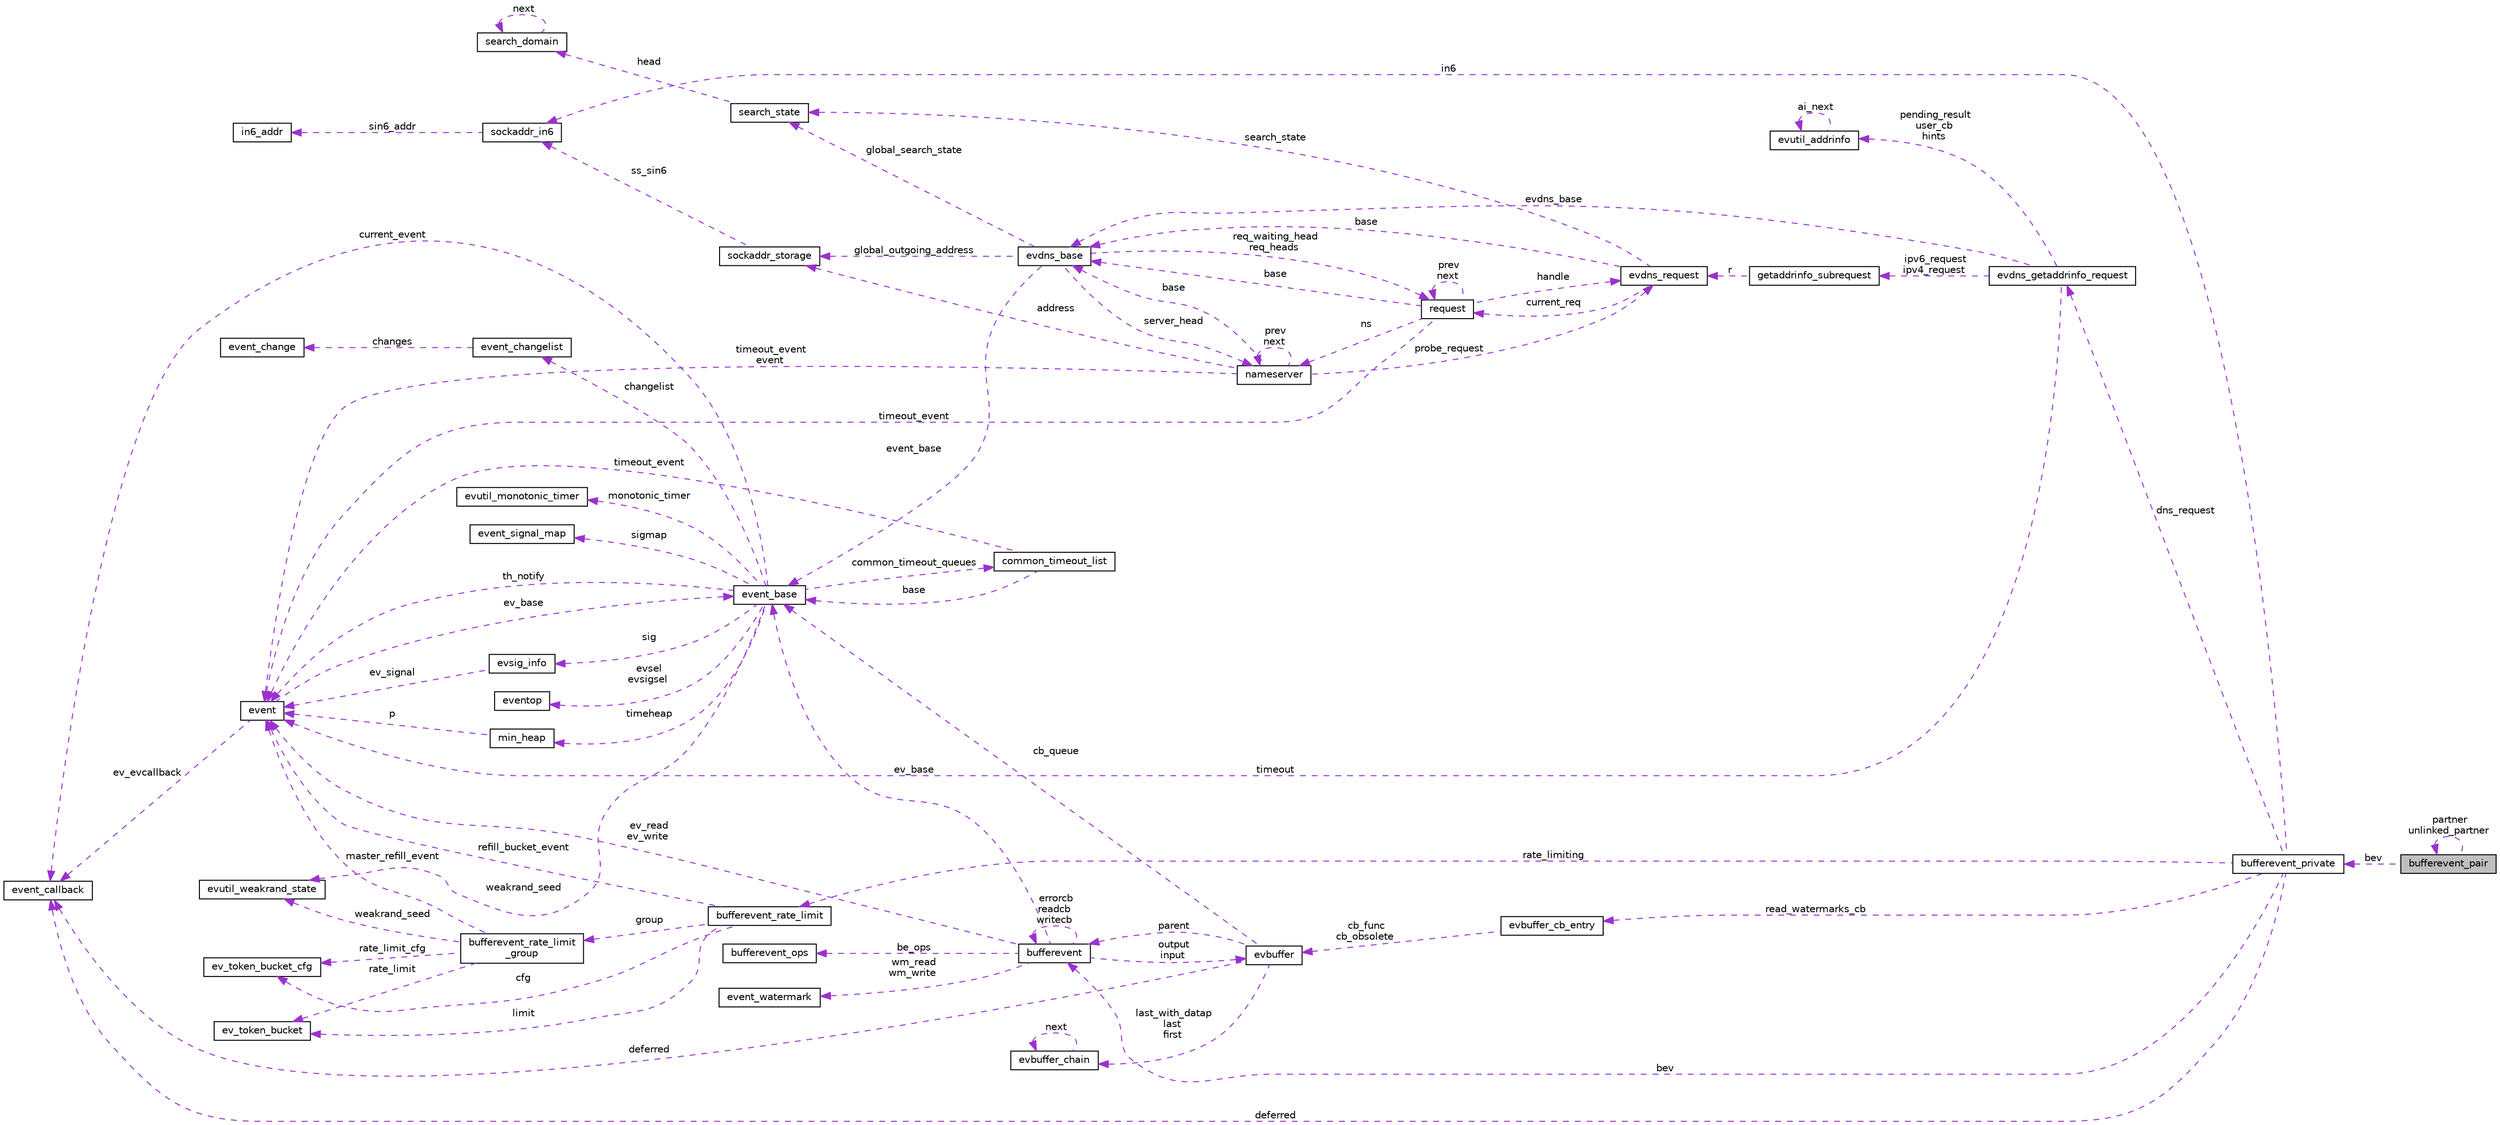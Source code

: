 digraph "bufferevent_pair"
{
 // LATEX_PDF_SIZE
  edge [fontname="Helvetica",fontsize="10",labelfontname="Helvetica",labelfontsize="10"];
  node [fontname="Helvetica",fontsize="10",shape=record];
  rankdir="LR";
  Node1 [label="bufferevent_pair",height=0.2,width=0.4,color="black", fillcolor="grey75", style="filled", fontcolor="black",tooltip=" "];
  Node1 -> Node1 [dir="back",color="darkorchid3",fontsize="10",style="dashed",label=" partner\nunlinked_partner" ,fontname="Helvetica"];
  Node2 -> Node1 [dir="back",color="darkorchid3",fontsize="10",style="dashed",label=" bev" ,fontname="Helvetica"];
  Node2 [label="bufferevent_private",height=0.2,width=0.4,color="black", fillcolor="white", style="filled",URL="$structbufferevent__private.html",tooltip=" "];
  Node3 -> Node2 [dir="back",color="darkorchid3",fontsize="10",style="dashed",label=" dns_request" ,fontname="Helvetica"];
  Node3 [label="evdns_getaddrinfo_request",height=0.2,width=0.4,color="black", fillcolor="white", style="filled",URL="$structevdns__getaddrinfo__request.html",tooltip=" "];
  Node4 -> Node3 [dir="back",color="darkorchid3",fontsize="10",style="dashed",label=" evdns_base" ,fontname="Helvetica"];
  Node4 [label="evdns_base",height=0.2,width=0.4,color="black", fillcolor="white", style="filled",URL="$structevdns__base.html",tooltip=" "];
  Node5 -> Node4 [dir="back",color="darkorchid3",fontsize="10",style="dashed",label=" global_outgoing_address" ,fontname="Helvetica"];
  Node5 [label="sockaddr_storage",height=0.2,width=0.4,color="black", fillcolor="white", style="filled",URL="$structsockaddr__storage.html",tooltip=" "];
  Node6 -> Node5 [dir="back",color="darkorchid3",fontsize="10",style="dashed",label=" ss_sin6" ,fontname="Helvetica"];
  Node6 [label="sockaddr_in6",height=0.2,width=0.4,color="black", fillcolor="white", style="filled",URL="$structsockaddr__in6.html",tooltip=" "];
  Node7 -> Node6 [dir="back",color="darkorchid3",fontsize="10",style="dashed",label=" sin6_addr" ,fontname="Helvetica"];
  Node7 [label="in6_addr",height=0.2,width=0.4,color="black", fillcolor="white", style="filled",URL="$structin6__addr.html",tooltip=" "];
  Node8 -> Node4 [dir="back",color="darkorchid3",fontsize="10",style="dashed",label=" server_head" ,fontname="Helvetica"];
  Node8 [label="nameserver",height=0.2,width=0.4,color="black", fillcolor="white", style="filled",URL="$structnameserver.html",tooltip=" "];
  Node4 -> Node8 [dir="back",color="darkorchid3",fontsize="10",style="dashed",label=" base" ,fontname="Helvetica"];
  Node9 -> Node8 [dir="back",color="darkorchid3",fontsize="10",style="dashed",label=" timeout_event\nevent" ,fontname="Helvetica"];
  Node9 [label="event",height=0.2,width=0.4,color="black", fillcolor="white", style="filled",URL="$structevent.html",tooltip=" "];
  Node10 -> Node9 [dir="back",color="darkorchid3",fontsize="10",style="dashed",label=" ev_evcallback" ,fontname="Helvetica"];
  Node10 [label="event_callback",height=0.2,width=0.4,color="black", fillcolor="white", style="filled",URL="$structevent__callback.html",tooltip=" "];
  Node11 -> Node9 [dir="back",color="darkorchid3",fontsize="10",style="dashed",label=" ev_base" ,fontname="Helvetica"];
  Node11 [label="event_base",height=0.2,width=0.4,color="black", fillcolor="white", style="filled",URL="$structevent__base.html",tooltip=" "];
  Node12 -> Node11 [dir="back",color="darkorchid3",fontsize="10",style="dashed",label=" evsel\nevsigsel" ,fontname="Helvetica"];
  Node12 [label="eventop",height=0.2,width=0.4,color="black", fillcolor="white", style="filled",URL="$structeventop.html",tooltip=" "];
  Node13 -> Node11 [dir="back",color="darkorchid3",fontsize="10",style="dashed",label=" sig" ,fontname="Helvetica"];
  Node13 [label="evsig_info",height=0.2,width=0.4,color="black", fillcolor="white", style="filled",URL="$structevsig__info.html",tooltip=" "];
  Node9 -> Node13 [dir="back",color="darkorchid3",fontsize="10",style="dashed",label=" ev_signal" ,fontname="Helvetica"];
  Node14 -> Node11 [dir="back",color="darkorchid3",fontsize="10",style="dashed",label=" timeheap" ,fontname="Helvetica"];
  Node14 [label="min_heap",height=0.2,width=0.4,color="black", fillcolor="white", style="filled",URL="$structmin__heap.html",tooltip=" "];
  Node9 -> Node14 [dir="back",color="darkorchid3",fontsize="10",style="dashed",label=" p" ,fontname="Helvetica"];
  Node9 -> Node11 [dir="back",color="darkorchid3",fontsize="10",style="dashed",label=" th_notify" ,fontname="Helvetica"];
  Node10 -> Node11 [dir="back",color="darkorchid3",fontsize="10",style="dashed",label=" current_event" ,fontname="Helvetica"];
  Node15 -> Node11 [dir="back",color="darkorchid3",fontsize="10",style="dashed",label=" common_timeout_queues" ,fontname="Helvetica"];
  Node15 [label="common_timeout_list",height=0.2,width=0.4,color="black", fillcolor="white", style="filled",URL="$structcommon__timeout__list.html",tooltip=" "];
  Node9 -> Node15 [dir="back",color="darkorchid3",fontsize="10",style="dashed",label=" timeout_event" ,fontname="Helvetica"];
  Node11 -> Node15 [dir="back",color="darkorchid3",fontsize="10",style="dashed",label=" base" ,fontname="Helvetica"];
  Node16 -> Node11 [dir="back",color="darkorchid3",fontsize="10",style="dashed",label=" monotonic_timer" ,fontname="Helvetica"];
  Node16 [label="evutil_monotonic_timer",height=0.2,width=0.4,color="black", fillcolor="white", style="filled",URL="$structevutil__monotonic__timer.html",tooltip=" "];
  Node17 -> Node11 [dir="back",color="darkorchid3",fontsize="10",style="dashed",label=" sigmap" ,fontname="Helvetica"];
  Node17 [label="event_signal_map",height=0.2,width=0.4,color="black", fillcolor="white", style="filled",URL="$structevent__signal__map.html",tooltip=" "];
  Node18 -> Node11 [dir="back",color="darkorchid3",fontsize="10",style="dashed",label=" changelist" ,fontname="Helvetica"];
  Node18 [label="event_changelist",height=0.2,width=0.4,color="black", fillcolor="white", style="filled",URL="$structevent__changelist.html",tooltip=" "];
  Node19 -> Node18 [dir="back",color="darkorchid3",fontsize="10",style="dashed",label=" changes" ,fontname="Helvetica"];
  Node19 [label="event_change",height=0.2,width=0.4,color="black", fillcolor="white", style="filled",URL="$structevent__change.html",tooltip=" "];
  Node20 -> Node11 [dir="back",color="darkorchid3",fontsize="10",style="dashed",label=" weakrand_seed" ,fontname="Helvetica"];
  Node20 [label="evutil_weakrand_state",height=0.2,width=0.4,color="black", fillcolor="white", style="filled",URL="$structevutil__weakrand__state.html",tooltip=" "];
  Node5 -> Node8 [dir="back",color="darkorchid3",fontsize="10",style="dashed",label=" address" ,fontname="Helvetica"];
  Node21 -> Node8 [dir="back",color="darkorchid3",fontsize="10",style="dashed",label=" probe_request" ,fontname="Helvetica"];
  Node21 [label="evdns_request",height=0.2,width=0.4,color="black", fillcolor="white", style="filled",URL="$structevdns__request.html",tooltip=" "];
  Node4 -> Node21 [dir="back",color="darkorchid3",fontsize="10",style="dashed",label=" base" ,fontname="Helvetica"];
  Node22 -> Node21 [dir="back",color="darkorchid3",fontsize="10",style="dashed",label=" current_req" ,fontname="Helvetica"];
  Node22 [label="request",height=0.2,width=0.4,color="black", fillcolor="white", style="filled",URL="$structrequest.html",tooltip=" "];
  Node4 -> Node22 [dir="back",color="darkorchid3",fontsize="10",style="dashed",label=" base" ,fontname="Helvetica"];
  Node9 -> Node22 [dir="back",color="darkorchid3",fontsize="10",style="dashed",label=" timeout_event" ,fontname="Helvetica"];
  Node21 -> Node22 [dir="back",color="darkorchid3",fontsize="10",style="dashed",label=" handle" ,fontname="Helvetica"];
  Node8 -> Node22 [dir="back",color="darkorchid3",fontsize="10",style="dashed",label=" ns" ,fontname="Helvetica"];
  Node22 -> Node22 [dir="back",color="darkorchid3",fontsize="10",style="dashed",label=" prev\nnext" ,fontname="Helvetica"];
  Node23 -> Node21 [dir="back",color="darkorchid3",fontsize="10",style="dashed",label=" search_state" ,fontname="Helvetica"];
  Node23 [label="search_state",height=0.2,width=0.4,color="black", fillcolor="white", style="filled",URL="$structsearch__state.html",tooltip=" "];
  Node24 -> Node23 [dir="back",color="darkorchid3",fontsize="10",style="dashed",label=" head" ,fontname="Helvetica"];
  Node24 [label="search_domain",height=0.2,width=0.4,color="black", fillcolor="white", style="filled",URL="$structsearch__domain.html",tooltip=" "];
  Node24 -> Node24 [dir="back",color="darkorchid3",fontsize="10",style="dashed",label=" next" ,fontname="Helvetica"];
  Node8 -> Node8 [dir="back",color="darkorchid3",fontsize="10",style="dashed",label=" prev\nnext" ,fontname="Helvetica"];
  Node22 -> Node4 [dir="back",color="darkorchid3",fontsize="10",style="dashed",label=" req_waiting_head\nreq_heads" ,fontname="Helvetica"];
  Node23 -> Node4 [dir="back",color="darkorchid3",fontsize="10",style="dashed",label=" global_search_state" ,fontname="Helvetica"];
  Node11 -> Node4 [dir="back",color="darkorchid3",fontsize="10",style="dashed",label=" event_base" ,fontname="Helvetica"];
  Node9 -> Node3 [dir="back",color="darkorchid3",fontsize="10",style="dashed",label=" timeout" ,fontname="Helvetica"];
  Node25 -> Node3 [dir="back",color="darkorchid3",fontsize="10",style="dashed",label=" ipv6_request\nipv4_request" ,fontname="Helvetica"];
  Node25 [label="getaddrinfo_subrequest",height=0.2,width=0.4,color="black", fillcolor="white", style="filled",URL="$structgetaddrinfo__subrequest.html",tooltip=" "];
  Node21 -> Node25 [dir="back",color="darkorchid3",fontsize="10",style="dashed",label=" r" ,fontname="Helvetica"];
  Node26 -> Node3 [dir="back",color="darkorchid3",fontsize="10",style="dashed",label=" pending_result\nuser_cb\nhints" ,fontname="Helvetica"];
  Node26 [label="evutil_addrinfo",height=0.2,width=0.4,color="black", fillcolor="white", style="filled",URL="$structevutil__addrinfo.html",tooltip=" "];
  Node26 -> Node26 [dir="back",color="darkorchid3",fontsize="10",style="dashed",label=" ai_next" ,fontname="Helvetica"];
  Node27 -> Node2 [dir="back",color="darkorchid3",fontsize="10",style="dashed",label=" rate_limiting" ,fontname="Helvetica"];
  Node27 [label="bufferevent_rate_limit",height=0.2,width=0.4,color="black", fillcolor="white", style="filled",URL="$structbufferevent__rate__limit.html",tooltip=" "];
  Node28 -> Node27 [dir="back",color="darkorchid3",fontsize="10",style="dashed",label=" group" ,fontname="Helvetica"];
  Node28 [label="bufferevent_rate_limit\l_group",height=0.2,width=0.4,color="black", fillcolor="white", style="filled",URL="$structbufferevent__rate__limit__group.html",tooltip=" "];
  Node9 -> Node28 [dir="back",color="darkorchid3",fontsize="10",style="dashed",label=" master_refill_event" ,fontname="Helvetica"];
  Node29 -> Node28 [dir="back",color="darkorchid3",fontsize="10",style="dashed",label=" rate_limit_cfg" ,fontname="Helvetica"];
  Node29 [label="ev_token_bucket_cfg",height=0.2,width=0.4,color="black", fillcolor="white", style="filled",URL="$structev__token__bucket__cfg.html",tooltip=" "];
  Node20 -> Node28 [dir="back",color="darkorchid3",fontsize="10",style="dashed",label=" weakrand_seed" ,fontname="Helvetica"];
  Node30 -> Node28 [dir="back",color="darkorchid3",fontsize="10",style="dashed",label=" rate_limit" ,fontname="Helvetica"];
  Node30 [label="ev_token_bucket",height=0.2,width=0.4,color="black", fillcolor="white", style="filled",URL="$structev__token__bucket.html",tooltip=" "];
  Node9 -> Node27 [dir="back",color="darkorchid3",fontsize="10",style="dashed",label=" refill_bucket_event" ,fontname="Helvetica"];
  Node29 -> Node27 [dir="back",color="darkorchid3",fontsize="10",style="dashed",label=" cfg" ,fontname="Helvetica"];
  Node30 -> Node27 [dir="back",color="darkorchid3",fontsize="10",style="dashed",label=" limit" ,fontname="Helvetica"];
  Node10 -> Node2 [dir="back",color="darkorchid3",fontsize="10",style="dashed",label=" deferred" ,fontname="Helvetica"];
  Node31 -> Node2 [dir="back",color="darkorchid3",fontsize="10",style="dashed",label=" read_watermarks_cb" ,fontname="Helvetica"];
  Node31 [label="evbuffer_cb_entry",height=0.2,width=0.4,color="black", fillcolor="white", style="filled",URL="$structevbuffer__cb__entry.html",tooltip=" "];
  Node32 -> Node31 [dir="back",color="darkorchid3",fontsize="10",style="dashed",label=" cb_func\ncb_obsolete" ,fontname="Helvetica"];
  Node32 [label="evbuffer",height=0.2,width=0.4,color="black", fillcolor="white", style="filled",URL="$structevbuffer.html",tooltip=" "];
  Node10 -> Node32 [dir="back",color="darkorchid3",fontsize="10",style="dashed",label=" deferred" ,fontname="Helvetica"];
  Node33 -> Node32 [dir="back",color="darkorchid3",fontsize="10",style="dashed",label=" last_with_datap\nlast\nfirst" ,fontname="Helvetica"];
  Node33 [label="evbuffer_chain",height=0.2,width=0.4,color="black", fillcolor="white", style="filled",URL="$structevbuffer__chain.html",tooltip=" "];
  Node33 -> Node33 [dir="back",color="darkorchid3",fontsize="10",style="dashed",label=" next" ,fontname="Helvetica"];
  Node11 -> Node32 [dir="back",color="darkorchid3",fontsize="10",style="dashed",label=" cb_queue" ,fontname="Helvetica"];
  Node34 -> Node32 [dir="back",color="darkorchid3",fontsize="10",style="dashed",label=" parent" ,fontname="Helvetica"];
  Node34 [label="bufferevent",height=0.2,width=0.4,color="black", fillcolor="white", style="filled",URL="$structbufferevent.html",tooltip=" "];
  Node35 -> Node34 [dir="back",color="darkorchid3",fontsize="10",style="dashed",label=" wm_read\nwm_write" ,fontname="Helvetica"];
  Node35 [label="event_watermark",height=0.2,width=0.4,color="black", fillcolor="white", style="filled",URL="$structevent__watermark.html",tooltip=" "];
  Node9 -> Node34 [dir="back",color="darkorchid3",fontsize="10",style="dashed",label=" ev_read\nev_write" ,fontname="Helvetica"];
  Node32 -> Node34 [dir="back",color="darkorchid3",fontsize="10",style="dashed",label=" output\ninput" ,fontname="Helvetica"];
  Node11 -> Node34 [dir="back",color="darkorchid3",fontsize="10",style="dashed",label=" ev_base" ,fontname="Helvetica"];
  Node34 -> Node34 [dir="back",color="darkorchid3",fontsize="10",style="dashed",label=" errorcb\nreadcb\nwritecb" ,fontname="Helvetica"];
  Node36 -> Node34 [dir="back",color="darkorchid3",fontsize="10",style="dashed",label=" be_ops" ,fontname="Helvetica"];
  Node36 [label="bufferevent_ops",height=0.2,width=0.4,color="black", fillcolor="white", style="filled",URL="$structbufferevent__ops.html",tooltip=" "];
  Node6 -> Node2 [dir="back",color="darkorchid3",fontsize="10",style="dashed",label=" in6" ,fontname="Helvetica"];
  Node34 -> Node2 [dir="back",color="darkorchid3",fontsize="10",style="dashed",label=" bev" ,fontname="Helvetica"];
}
